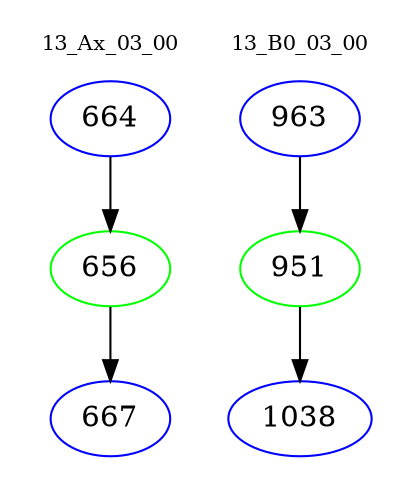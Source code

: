 digraph{
subgraph cluster_0 {
color = white
label = "13_Ax_03_00";
fontsize=10;
T0_664 [label="664", color="blue"]
T0_664 -> T0_656 [color="black"]
T0_656 [label="656", color="green"]
T0_656 -> T0_667 [color="black"]
T0_667 [label="667", color="blue"]
}
subgraph cluster_1 {
color = white
label = "13_B0_03_00";
fontsize=10;
T1_963 [label="963", color="blue"]
T1_963 -> T1_951 [color="black"]
T1_951 [label="951", color="green"]
T1_951 -> T1_1038 [color="black"]
T1_1038 [label="1038", color="blue"]
}
}
